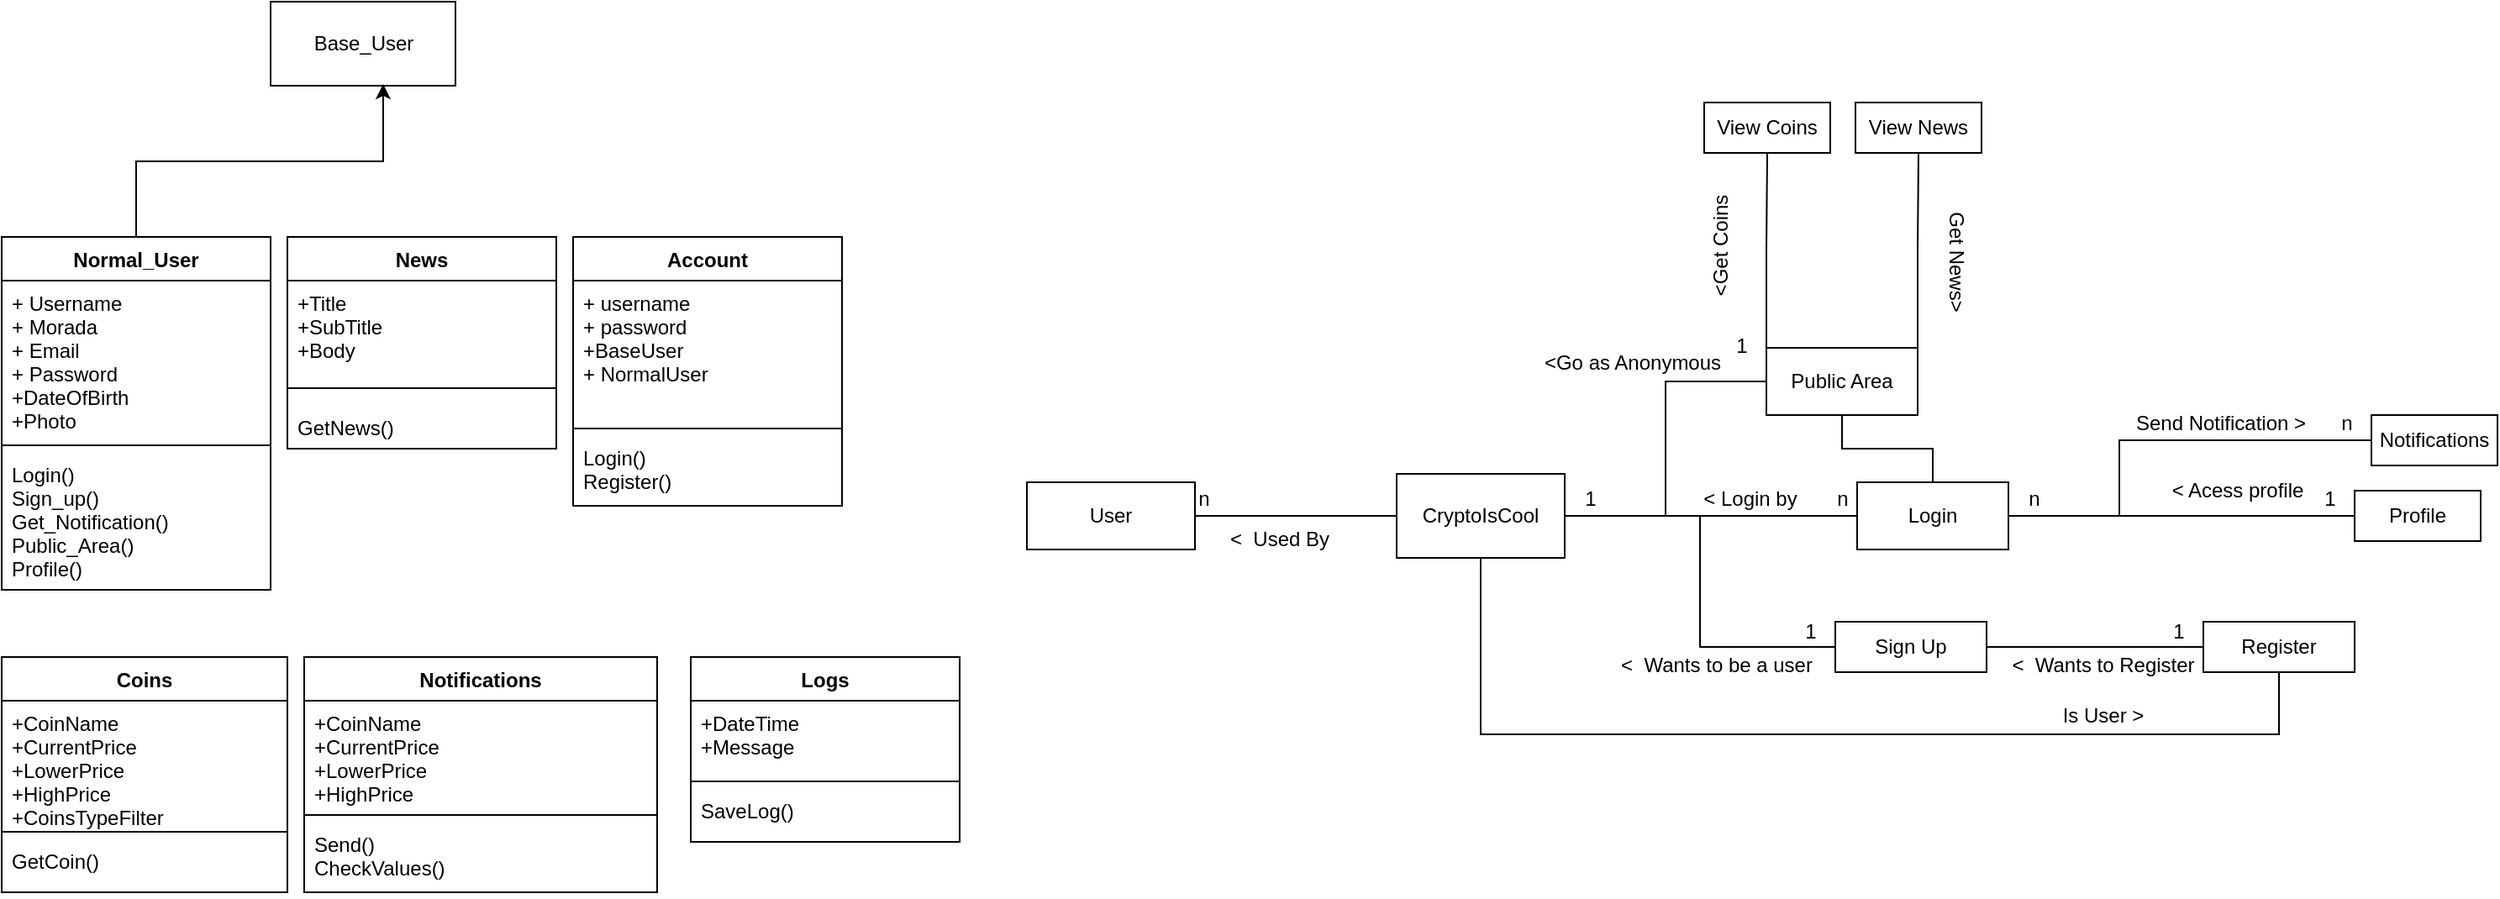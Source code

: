 <mxfile version="20.7.4" type="github">
  <diagram name="Page-1" id="c4acf3e9-155e-7222-9cf6-157b1a14988f">
    <mxGraphModel dx="1434" dy="782" grid="1" gridSize="10" guides="1" tooltips="1" connect="1" arrows="0" fold="1" page="1" pageScale="1" pageWidth="850" pageHeight="1100" background="none" math="0" shadow="0">
      <root>
        <mxCell id="0" />
        <mxCell id="1" parent="0" />
        <mxCell id="1kVBZCadghKIxwW6q3Z--1" value="Base_User" style="html=1;" parent="1" vertex="1">
          <mxGeometry x="200" y="20" width="110" height="50" as="geometry" />
        </mxCell>
        <mxCell id="1kVBZCadghKIxwW6q3Z--12" style="edgeStyle=orthogonalEdgeStyle;rounded=0;orthogonalLoop=1;jettySize=auto;html=1;exitX=0.5;exitY=0;exitDx=0;exitDy=0;entryX=0.609;entryY=0.98;entryDx=0;entryDy=0;entryPerimeter=0;" parent="1" source="1kVBZCadghKIxwW6q3Z--2" target="1kVBZCadghKIxwW6q3Z--1" edge="1">
          <mxGeometry relative="1" as="geometry" />
        </mxCell>
        <mxCell id="1kVBZCadghKIxwW6q3Z--2" value="Normal_User" style="swimlane;fontStyle=1;align=center;verticalAlign=top;childLayout=stackLayout;horizontal=1;startSize=26;horizontalStack=0;resizeParent=1;resizeParentMax=0;resizeLast=0;collapsible=1;marginBottom=0;" parent="1" vertex="1">
          <mxGeometry x="40" y="160" width="160" height="210" as="geometry" />
        </mxCell>
        <mxCell id="1kVBZCadghKIxwW6q3Z--3" value="+ Username&#xa;+ Morada&#xa;+ Email&#xa;+ Password&#xa;+DateOfBirth&#xa;+Photo" style="text;strokeColor=none;fillColor=none;align=left;verticalAlign=top;spacingLeft=4;spacingRight=4;overflow=hidden;rotatable=0;points=[[0,0.5],[1,0.5]];portConstraint=eastwest;" parent="1kVBZCadghKIxwW6q3Z--2" vertex="1">
          <mxGeometry y="26" width="160" height="94" as="geometry" />
        </mxCell>
        <mxCell id="1kVBZCadghKIxwW6q3Z--4" value="" style="line;strokeWidth=1;fillColor=none;align=left;verticalAlign=middle;spacingTop=-1;spacingLeft=3;spacingRight=3;rotatable=0;labelPosition=right;points=[];portConstraint=eastwest;strokeColor=inherit;" parent="1kVBZCadghKIxwW6q3Z--2" vertex="1">
          <mxGeometry y="120" width="160" height="8" as="geometry" />
        </mxCell>
        <mxCell id="1kVBZCadghKIxwW6q3Z--5" value="Login()&#xa;Sign_up()&#xa;Get_Notification()&#xa;Public_Area()&#xa;Profile()&#xa;" style="text;strokeColor=none;fillColor=none;align=left;verticalAlign=top;spacingLeft=4;spacingRight=4;overflow=hidden;rotatable=0;points=[[0,0.5],[1,0.5]];portConstraint=eastwest;" parent="1kVBZCadghKIxwW6q3Z--2" vertex="1">
          <mxGeometry y="128" width="160" height="82" as="geometry" />
        </mxCell>
        <mxCell id="IO16yfaYJcbksJ0PaBm1-2" value="Coins" style="swimlane;fontStyle=1;align=center;verticalAlign=top;childLayout=stackLayout;horizontal=1;startSize=26;horizontalStack=0;resizeParent=1;resizeParentMax=0;resizeLast=0;collapsible=1;marginBottom=0;" parent="1" vertex="1">
          <mxGeometry x="40" y="410" width="170" height="140" as="geometry" />
        </mxCell>
        <mxCell id="IO16yfaYJcbksJ0PaBm1-3" value="+CoinName&#xa;+CurrentPrice&#xa;+LowerPrice&#xa;+HighPrice&#xa;+CoinsTypeFilter&#xa;&#xa;" style="text;strokeColor=none;fillColor=none;align=left;verticalAlign=top;spacingLeft=4;spacingRight=4;overflow=hidden;rotatable=0;points=[[0,0.5],[1,0.5]];portConstraint=eastwest;" parent="IO16yfaYJcbksJ0PaBm1-2" vertex="1">
          <mxGeometry y="26" width="170" height="74" as="geometry" />
        </mxCell>
        <mxCell id="IO16yfaYJcbksJ0PaBm1-4" value="" style="line;strokeWidth=1;fillColor=none;align=left;verticalAlign=middle;spacingTop=-1;spacingLeft=3;spacingRight=3;rotatable=0;labelPosition=right;points=[];portConstraint=eastwest;strokeColor=inherit;" parent="IO16yfaYJcbksJ0PaBm1-2" vertex="1">
          <mxGeometry y="100" width="170" height="8" as="geometry" />
        </mxCell>
        <mxCell id="IO16yfaYJcbksJ0PaBm1-5" value="GetCoin()" style="text;strokeColor=none;fillColor=none;align=left;verticalAlign=top;spacingLeft=4;spacingRight=4;overflow=hidden;rotatable=0;points=[[0,0.5],[1,0.5]];portConstraint=eastwest;" parent="IO16yfaYJcbksJ0PaBm1-2" vertex="1">
          <mxGeometry y="108" width="170" height="32" as="geometry" />
        </mxCell>
        <mxCell id="IO16yfaYJcbksJ0PaBm1-6" value="Account" style="swimlane;fontStyle=1;align=center;verticalAlign=top;childLayout=stackLayout;horizontal=1;startSize=26;horizontalStack=0;resizeParent=1;resizeParentMax=0;resizeLast=0;collapsible=1;marginBottom=0;" parent="1" vertex="1">
          <mxGeometry x="380" y="160" width="160" height="160" as="geometry">
            <mxRectangle x="560" y="160" width="80" height="30" as="alternateBounds" />
          </mxGeometry>
        </mxCell>
        <mxCell id="IO16yfaYJcbksJ0PaBm1-7" value="+ username &#xa;+ password&#xa;+BaseUser &#xa;+ NormalUser&#xa;" style="text;strokeColor=none;fillColor=none;align=left;verticalAlign=top;spacingLeft=4;spacingRight=4;overflow=hidden;rotatable=0;points=[[0,0.5],[1,0.5]];portConstraint=eastwest;" parent="IO16yfaYJcbksJ0PaBm1-6" vertex="1">
          <mxGeometry y="26" width="160" height="84" as="geometry" />
        </mxCell>
        <mxCell id="IO16yfaYJcbksJ0PaBm1-8" value="" style="line;strokeWidth=1;fillColor=none;align=left;verticalAlign=middle;spacingTop=-1;spacingLeft=3;spacingRight=3;rotatable=0;labelPosition=right;points=[];portConstraint=eastwest;strokeColor=inherit;" parent="IO16yfaYJcbksJ0PaBm1-6" vertex="1">
          <mxGeometry y="110" width="160" height="8" as="geometry" />
        </mxCell>
        <mxCell id="IO16yfaYJcbksJ0PaBm1-9" value="Login() &#xa;Register()" style="text;strokeColor=none;fillColor=none;align=left;verticalAlign=top;spacingLeft=4;spacingRight=4;overflow=hidden;rotatable=0;points=[[0,0.5],[1,0.5]];portConstraint=eastwest;" parent="IO16yfaYJcbksJ0PaBm1-6" vertex="1">
          <mxGeometry y="118" width="160" height="42" as="geometry" />
        </mxCell>
        <mxCell id="R11sex2J8XhDxBknBM0T-1" value="Notifications" style="swimlane;fontStyle=1;align=center;verticalAlign=top;childLayout=stackLayout;horizontal=1;startSize=26;horizontalStack=0;resizeParent=1;resizeParentMax=0;resizeLast=0;collapsible=1;marginBottom=0;" parent="1" vertex="1">
          <mxGeometry x="220" y="410" width="210" height="140" as="geometry" />
        </mxCell>
        <mxCell id="R11sex2J8XhDxBknBM0T-2" value="+CoinName&#xa;+CurrentPrice&#xa;+LowerPrice&#xa;+HighPrice" style="text;strokeColor=none;fillColor=none;align=left;verticalAlign=top;spacingLeft=4;spacingRight=4;overflow=hidden;rotatable=0;points=[[0,0.5],[1,0.5]];portConstraint=eastwest;" parent="R11sex2J8XhDxBknBM0T-1" vertex="1">
          <mxGeometry y="26" width="210" height="64" as="geometry" />
        </mxCell>
        <mxCell id="R11sex2J8XhDxBknBM0T-3" value="" style="line;strokeWidth=1;fillColor=none;align=left;verticalAlign=middle;spacingTop=-1;spacingLeft=3;spacingRight=3;rotatable=0;labelPosition=right;points=[];portConstraint=eastwest;strokeColor=inherit;" parent="R11sex2J8XhDxBknBM0T-1" vertex="1">
          <mxGeometry y="90" width="210" height="8" as="geometry" />
        </mxCell>
        <mxCell id="R11sex2J8XhDxBknBM0T-4" value="Send()&#xa;CheckValues()&#xa;" style="text;strokeColor=none;fillColor=none;align=left;verticalAlign=top;spacingLeft=4;spacingRight=4;overflow=hidden;rotatable=0;points=[[0,0.5],[1,0.5]];portConstraint=eastwest;" parent="R11sex2J8XhDxBknBM0T-1" vertex="1">
          <mxGeometry y="98" width="210" height="42" as="geometry" />
        </mxCell>
        <mxCell id="R11sex2J8XhDxBknBM0T-5" value="News" style="swimlane;fontStyle=1;align=center;verticalAlign=top;childLayout=stackLayout;horizontal=1;startSize=26;horizontalStack=0;resizeParent=1;resizeParentMax=0;resizeLast=0;collapsible=1;marginBottom=0;" parent="1" vertex="1">
          <mxGeometry x="210" y="160" width="160" height="126" as="geometry" />
        </mxCell>
        <mxCell id="R11sex2J8XhDxBknBM0T-6" value="+Title&#xa;+SubTitle&#xa;+Body&#xa;" style="text;strokeColor=none;fillColor=none;align=left;verticalAlign=top;spacingLeft=4;spacingRight=4;overflow=hidden;rotatable=0;points=[[0,0.5],[1,0.5]];portConstraint=eastwest;" parent="R11sex2J8XhDxBknBM0T-5" vertex="1">
          <mxGeometry y="26" width="160" height="54" as="geometry" />
        </mxCell>
        <mxCell id="R11sex2J8XhDxBknBM0T-7" value="" style="line;strokeWidth=1;fillColor=none;align=left;verticalAlign=middle;spacingTop=-1;spacingLeft=3;spacingRight=3;rotatable=0;labelPosition=right;points=[];portConstraint=eastwest;strokeColor=inherit;" parent="R11sex2J8XhDxBknBM0T-5" vertex="1">
          <mxGeometry y="80" width="160" height="20" as="geometry" />
        </mxCell>
        <mxCell id="R11sex2J8XhDxBknBM0T-8" value="GetNews()" style="text;strokeColor=none;fillColor=none;align=left;verticalAlign=top;spacingLeft=4;spacingRight=4;overflow=hidden;rotatable=0;points=[[0,0.5],[1,0.5]];portConstraint=eastwest;" parent="R11sex2J8XhDxBknBM0T-5" vertex="1">
          <mxGeometry y="100" width="160" height="26" as="geometry" />
        </mxCell>
        <mxCell id="wNefDF-Ug13ksWRHXuMs-5" value="Logs" style="swimlane;fontStyle=1;align=center;verticalAlign=top;childLayout=stackLayout;horizontal=1;startSize=26;horizontalStack=0;resizeParent=1;resizeParentMax=0;resizeLast=0;collapsible=1;marginBottom=0;" parent="1" vertex="1">
          <mxGeometry x="450" y="410" width="160" height="110" as="geometry">
            <mxRectangle x="560" y="160" width="80" height="30" as="alternateBounds" />
          </mxGeometry>
        </mxCell>
        <mxCell id="wNefDF-Ug13ksWRHXuMs-6" value="+DateTime&#xa;+Message&#xa;&#xa;" style="text;strokeColor=none;fillColor=none;align=left;verticalAlign=top;spacingLeft=4;spacingRight=4;overflow=hidden;rotatable=0;points=[[0,0.5],[1,0.5]];portConstraint=eastwest;" parent="wNefDF-Ug13ksWRHXuMs-5" vertex="1">
          <mxGeometry y="26" width="160" height="44" as="geometry" />
        </mxCell>
        <mxCell id="wNefDF-Ug13ksWRHXuMs-7" value="" style="line;strokeWidth=1;fillColor=none;align=left;verticalAlign=middle;spacingTop=-1;spacingLeft=3;spacingRight=3;rotatable=0;labelPosition=right;points=[];portConstraint=eastwest;strokeColor=inherit;" parent="wNefDF-Ug13ksWRHXuMs-5" vertex="1">
          <mxGeometry y="70" width="160" height="8" as="geometry" />
        </mxCell>
        <mxCell id="wNefDF-Ug13ksWRHXuMs-8" value="SaveLog()" style="text;strokeColor=none;fillColor=none;align=left;verticalAlign=top;spacingLeft=4;spacingRight=4;overflow=hidden;rotatable=0;points=[[0,0.5],[1,0.5]];portConstraint=eastwest;" parent="wNefDF-Ug13ksWRHXuMs-5" vertex="1">
          <mxGeometry y="78" width="160" height="32" as="geometry" />
        </mxCell>
        <mxCell id="3bROthYm2jGqGSW9misx-4" style="edgeStyle=orthogonalEdgeStyle;rounded=0;orthogonalLoop=1;jettySize=auto;html=1;exitX=1;exitY=0.5;exitDx=0;exitDy=0;entryX=0;entryY=0.5;entryDx=0;entryDy=0;endArrow=none;endFill=0;" parent="1" source="3bROthYm2jGqGSW9misx-1" target="3bROthYm2jGqGSW9misx-2" edge="1">
          <mxGeometry relative="1" as="geometry" />
        </mxCell>
        <mxCell id="3bROthYm2jGqGSW9misx-1" value="User" style="rounded=0;whiteSpace=wrap;html=1;" parent="1" vertex="1">
          <mxGeometry x="650" y="306" width="100" height="40" as="geometry" />
        </mxCell>
        <mxCell id="3bROthYm2jGqGSW9misx-10" style="edgeStyle=orthogonalEdgeStyle;rounded=0;orthogonalLoop=1;jettySize=auto;html=1;exitX=1;exitY=0.5;exitDx=0;exitDy=0;endArrow=none;endFill=0;" parent="1" source="3bROthYm2jGqGSW9misx-2" target="3bROthYm2jGqGSW9misx-5" edge="1">
          <mxGeometry relative="1" as="geometry" />
        </mxCell>
        <mxCell id="3bROthYm2jGqGSW9misx-12" style="edgeStyle=orthogonalEdgeStyle;rounded=0;orthogonalLoop=1;jettySize=auto;html=1;exitX=1;exitY=0.5;exitDx=0;exitDy=0;entryX=0;entryY=0.5;entryDx=0;entryDy=0;endArrow=none;endFill=0;" parent="1" source="3bROthYm2jGqGSW9misx-2" target="3bROthYm2jGqGSW9misx-6" edge="1">
          <mxGeometry relative="1" as="geometry" />
        </mxCell>
        <mxCell id="3bROthYm2jGqGSW9misx-2" value="CryptoIsCool" style="rounded=0;whiteSpace=wrap;html=1;" parent="1" vertex="1">
          <mxGeometry x="870" y="301" width="100" height="50" as="geometry" />
        </mxCell>
        <mxCell id="3bROthYm2jGqGSW9misx-29" style="edgeStyle=orthogonalEdgeStyle;rounded=0;orthogonalLoop=1;jettySize=auto;html=1;exitX=1;exitY=0.5;exitDx=0;exitDy=0;entryX=0;entryY=0.5;entryDx=0;entryDy=0;endArrow=none;endFill=0;" parent="1" source="3bROthYm2jGqGSW9misx-5" target="3bROthYm2jGqGSW9misx-19" edge="1">
          <mxGeometry relative="1" as="geometry" />
        </mxCell>
        <mxCell id="3bROthYm2jGqGSW9misx-31" style="edgeStyle=orthogonalEdgeStyle;rounded=0;orthogonalLoop=1;jettySize=auto;html=1;exitX=1;exitY=0.5;exitDx=0;exitDy=0;entryX=0;entryY=0.5;entryDx=0;entryDy=0;endArrow=none;endFill=0;" parent="1" source="3bROthYm2jGqGSW9misx-5" target="3bROthYm2jGqGSW9misx-30" edge="1">
          <mxGeometry relative="1" as="geometry">
            <Array as="points">
              <mxPoint x="1300" y="326" />
              <mxPoint x="1300" y="281" />
            </Array>
          </mxGeometry>
        </mxCell>
        <mxCell id="RBcLhMg4W2igUa8MATPz-21" style="edgeStyle=orthogonalEdgeStyle;rounded=0;orthogonalLoop=1;jettySize=auto;html=1;exitX=0.5;exitY=0;exitDx=0;exitDy=0;entryX=0.5;entryY=1;entryDx=0;entryDy=0;endArrow=none;endFill=0;" edge="1" parent="1" source="3bROthYm2jGqGSW9misx-5" target="3bROthYm2jGqGSW9misx-7">
          <mxGeometry relative="1" as="geometry" />
        </mxCell>
        <mxCell id="3bROthYm2jGqGSW9misx-5" value="Login" style="rounded=0;whiteSpace=wrap;html=1;" parent="1" vertex="1">
          <mxGeometry x="1144" y="306" width="90" height="40" as="geometry" />
        </mxCell>
        <mxCell id="3bROthYm2jGqGSW9misx-15" style="edgeStyle=orthogonalEdgeStyle;rounded=0;orthogonalLoop=1;jettySize=auto;html=1;exitX=1;exitY=0.5;exitDx=0;exitDy=0;entryX=0;entryY=0.5;entryDx=0;entryDy=0;endArrow=none;endFill=0;" parent="1" source="3bROthYm2jGqGSW9misx-6" target="3bROthYm2jGqGSW9misx-13" edge="1">
          <mxGeometry relative="1" as="geometry" />
        </mxCell>
        <mxCell id="3bROthYm2jGqGSW9misx-6" value="Sign Up" style="rounded=0;whiteSpace=wrap;html=1;" parent="1" vertex="1">
          <mxGeometry x="1131" y="389" width="90" height="30" as="geometry" />
        </mxCell>
        <mxCell id="3bROthYm2jGqGSW9misx-27" style="edgeStyle=orthogonalEdgeStyle;rounded=0;orthogonalLoop=1;jettySize=auto;html=1;exitX=0;exitY=0;exitDx=0;exitDy=0;entryX=0.5;entryY=1;entryDx=0;entryDy=0;endArrow=none;endFill=0;" parent="1" source="3bROthYm2jGqGSW9misx-7" target="3bROthYm2jGqGSW9misx-21" edge="1">
          <mxGeometry relative="1" as="geometry" />
        </mxCell>
        <mxCell id="3bROthYm2jGqGSW9misx-28" style="edgeStyle=orthogonalEdgeStyle;rounded=0;orthogonalLoop=1;jettySize=auto;html=1;exitX=1;exitY=0;exitDx=0;exitDy=0;entryX=0.5;entryY=1;entryDx=0;entryDy=0;endArrow=none;endFill=0;" parent="1" source="3bROthYm2jGqGSW9misx-7" target="3bROthYm2jGqGSW9misx-20" edge="1">
          <mxGeometry relative="1" as="geometry" />
        </mxCell>
        <mxCell id="3bROthYm2jGqGSW9misx-7" value="Public Area" style="rounded=0;whiteSpace=wrap;html=1;" parent="1" vertex="1">
          <mxGeometry x="1090" y="226" width="90" height="40" as="geometry" />
        </mxCell>
        <mxCell id="3bROthYm2jGqGSW9misx-8" style="edgeStyle=orthogonalEdgeStyle;rounded=0;orthogonalLoop=1;jettySize=auto;html=1;exitX=0;exitY=0.5;exitDx=0;exitDy=0;entryX=1;entryY=0.5;entryDx=0;entryDy=0;endArrow=none;endFill=0;" parent="1" source="3bROthYm2jGqGSW9misx-7" target="3bROthYm2jGqGSW9misx-2" edge="1">
          <mxGeometry relative="1" as="geometry">
            <mxPoint x="760" y="336" as="sourcePoint" />
            <mxPoint x="880" y="336" as="targetPoint" />
          </mxGeometry>
        </mxCell>
        <mxCell id="3bROthYm2jGqGSW9misx-18" style="edgeStyle=orthogonalEdgeStyle;rounded=0;orthogonalLoop=1;jettySize=auto;html=1;exitX=0.5;exitY=1;exitDx=0;exitDy=0;entryX=0.5;entryY=1;entryDx=0;entryDy=0;endArrow=none;endFill=0;" parent="1" source="3bROthYm2jGqGSW9misx-13" target="3bROthYm2jGqGSW9misx-2" edge="1">
          <mxGeometry relative="1" as="geometry">
            <Array as="points">
              <mxPoint x="1395" y="456" />
              <mxPoint x="920" y="456" />
            </Array>
          </mxGeometry>
        </mxCell>
        <mxCell id="3bROthYm2jGqGSW9misx-13" value="Register" style="rounded=0;whiteSpace=wrap;html=1;" parent="1" vertex="1">
          <mxGeometry x="1350" y="389" width="90" height="30" as="geometry" />
        </mxCell>
        <mxCell id="3bROthYm2jGqGSW9misx-19" value="Profile" style="rounded=0;whiteSpace=wrap;html=1;" parent="1" vertex="1">
          <mxGeometry x="1440" y="311" width="75" height="30" as="geometry" />
        </mxCell>
        <mxCell id="3bROthYm2jGqGSW9misx-20" value="View News" style="rounded=0;whiteSpace=wrap;html=1;" parent="1" vertex="1">
          <mxGeometry x="1143" y="80" width="75" height="30" as="geometry" />
        </mxCell>
        <mxCell id="3bROthYm2jGqGSW9misx-21" value="View Coins" style="rounded=0;whiteSpace=wrap;html=1;" parent="1" vertex="1">
          <mxGeometry x="1053" y="80" width="75" height="30" as="geometry" />
        </mxCell>
        <mxCell id="3bROthYm2jGqGSW9misx-30" value="Notifications" style="rounded=0;whiteSpace=wrap;html=1;" parent="1" vertex="1">
          <mxGeometry x="1450" y="266" width="75" height="30" as="geometry" />
        </mxCell>
        <mxCell id="RBcLhMg4W2igUa8MATPz-1" value="n" style="text;html=1;align=center;verticalAlign=middle;resizable=0;points=[];autosize=1;strokeColor=none;fillColor=none;" vertex="1" parent="1">
          <mxGeometry x="740" y="301" width="30" height="30" as="geometry" />
        </mxCell>
        <mxCell id="RBcLhMg4W2igUa8MATPz-2" value="1" style="text;html=1;align=center;verticalAlign=middle;resizable=0;points=[];autosize=1;strokeColor=none;fillColor=none;" vertex="1" parent="1">
          <mxGeometry x="970" y="301" width="30" height="30" as="geometry" />
        </mxCell>
        <mxCell id="RBcLhMg4W2igUa8MATPz-3" value="n" style="text;html=1;align=center;verticalAlign=middle;resizable=0;points=[];autosize=1;strokeColor=none;fillColor=none;" vertex="1" parent="1">
          <mxGeometry x="1120" y="301" width="30" height="30" as="geometry" />
        </mxCell>
        <mxCell id="RBcLhMg4W2igUa8MATPz-4" value="1" style="text;html=1;align=center;verticalAlign=middle;resizable=0;points=[];autosize=1;strokeColor=none;fillColor=none;" vertex="1" parent="1">
          <mxGeometry x="1060" y="210" width="30" height="30" as="geometry" />
        </mxCell>
        <mxCell id="RBcLhMg4W2igUa8MATPz-5" value="1" style="text;html=1;align=center;verticalAlign=middle;resizable=0;points=[];autosize=1;strokeColor=none;fillColor=none;" vertex="1" parent="1">
          <mxGeometry x="1101" y="380" width="30" height="30" as="geometry" />
        </mxCell>
        <mxCell id="RBcLhMg4W2igUa8MATPz-6" value="1" style="text;html=1;align=center;verticalAlign=middle;resizable=0;points=[];autosize=1;strokeColor=none;fillColor=none;" vertex="1" parent="1">
          <mxGeometry x="1320" y="380" width="30" height="30" as="geometry" />
        </mxCell>
        <mxCell id="RBcLhMg4W2igUa8MATPz-7" value="1" style="text;html=1;align=center;verticalAlign=middle;resizable=0;points=[];autosize=1;strokeColor=none;fillColor=none;" vertex="1" parent="1">
          <mxGeometry x="1410" y="301" width="30" height="30" as="geometry" />
        </mxCell>
        <mxCell id="RBcLhMg4W2igUa8MATPz-8" value="n" style="text;html=1;align=center;verticalAlign=middle;resizable=0;points=[];autosize=1;strokeColor=none;fillColor=none;" vertex="1" parent="1">
          <mxGeometry x="1234" y="301" width="30" height="30" as="geometry" />
        </mxCell>
        <mxCell id="RBcLhMg4W2igUa8MATPz-9" value="n" style="text;html=1;align=center;verticalAlign=middle;resizable=0;points=[];autosize=1;strokeColor=none;fillColor=none;" vertex="1" parent="1">
          <mxGeometry x="1420" y="256" width="30" height="30" as="geometry" />
        </mxCell>
        <mxCell id="RBcLhMg4W2igUa8MATPz-10" value="&amp;lt;&amp;nbsp; Used By" style="text;html=1;align=center;verticalAlign=middle;resizable=0;points=[];autosize=1;strokeColor=none;fillColor=none;" vertex="1" parent="1">
          <mxGeometry x="760" y="325" width="80" height="30" as="geometry" />
        </mxCell>
        <mxCell id="RBcLhMg4W2igUa8MATPz-11" value="&amp;lt;Go as Anonymous" style="text;html=1;align=center;verticalAlign=middle;resizable=0;points=[];autosize=1;strokeColor=none;fillColor=none;" vertex="1" parent="1">
          <mxGeometry x="945" y="220" width="130" height="30" as="geometry" />
        </mxCell>
        <mxCell id="RBcLhMg4W2igUa8MATPz-12" value="&amp;lt; Login by" style="text;html=1;align=center;verticalAlign=middle;resizable=0;points=[];autosize=1;strokeColor=none;fillColor=none;" vertex="1" parent="1">
          <mxGeometry x="1040" y="301" width="80" height="30" as="geometry" />
        </mxCell>
        <mxCell id="RBcLhMg4W2igUa8MATPz-13" value="&amp;lt;&amp;nbsp; Wants to be a user" style="text;html=1;align=center;verticalAlign=middle;resizable=0;points=[];autosize=1;strokeColor=none;fillColor=none;" vertex="1" parent="1">
          <mxGeometry x="990" y="400" width="140" height="30" as="geometry" />
        </mxCell>
        <mxCell id="RBcLhMg4W2igUa8MATPz-14" value="Is User &amp;gt;" style="text;html=1;align=center;verticalAlign=middle;resizable=0;points=[];autosize=1;strokeColor=none;fillColor=none;" vertex="1" parent="1">
          <mxGeometry x="1255" y="430" width="70" height="30" as="geometry" />
        </mxCell>
        <mxCell id="RBcLhMg4W2igUa8MATPz-16" value="&amp;lt;&amp;nbsp; Wants to Register" style="text;html=1;align=center;verticalAlign=middle;resizable=0;points=[];autosize=1;strokeColor=none;fillColor=none;" vertex="1" parent="1">
          <mxGeometry x="1225" y="400" width="130" height="30" as="geometry" />
        </mxCell>
        <mxCell id="RBcLhMg4W2igUa8MATPz-17" value="Send Notification &amp;gt;" style="text;html=1;align=center;verticalAlign=middle;resizable=0;points=[];autosize=1;strokeColor=none;fillColor=none;" vertex="1" parent="1">
          <mxGeometry x="1295" y="256" width="130" height="30" as="geometry" />
        </mxCell>
        <mxCell id="RBcLhMg4W2igUa8MATPz-18" value="&amp;lt; Acess profile" style="text;html=1;align=center;verticalAlign=middle;resizable=0;points=[];autosize=1;strokeColor=none;fillColor=none;" vertex="1" parent="1">
          <mxGeometry x="1320" y="296" width="100" height="30" as="geometry" />
        </mxCell>
        <mxCell id="RBcLhMg4W2igUa8MATPz-19" value="Get News&amp;gt;" style="text;html=1;strokeColor=none;fillColor=none;align=center;verticalAlign=middle;whiteSpace=wrap;rounded=0;rotation=90;" vertex="1" parent="1">
          <mxGeometry x="1160" y="160" width="86" height="30" as="geometry" />
        </mxCell>
        <mxCell id="RBcLhMg4W2igUa8MATPz-20" value="&amp;lt;Get Coins" style="text;html=1;strokeColor=none;fillColor=none;align=center;verticalAlign=middle;whiteSpace=wrap;rounded=0;rotation=-90;" vertex="1" parent="1">
          <mxGeometry x="1020" y="150" width="86" height="30" as="geometry" />
        </mxCell>
      </root>
    </mxGraphModel>
  </diagram>
</mxfile>
